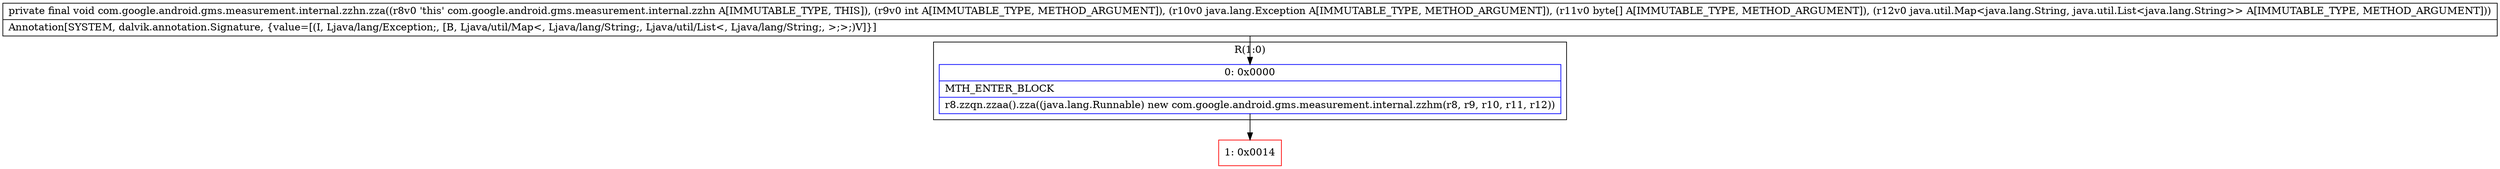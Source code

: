 digraph "CFG forcom.google.android.gms.measurement.internal.zzhn.zza(ILjava\/lang\/Exception;[BLjava\/util\/Map;)V" {
subgraph cluster_Region_1592303773 {
label = "R(1:0)";
node [shape=record,color=blue];
Node_0 [shape=record,label="{0\:\ 0x0000|MTH_ENTER_BLOCK\l|r8.zzqn.zzaa().zza((java.lang.Runnable) new com.google.android.gms.measurement.internal.zzhm(r8, r9, r10, r11, r12))\l}"];
}
Node_1 [shape=record,color=red,label="{1\:\ 0x0014}"];
MethodNode[shape=record,label="{private final void com.google.android.gms.measurement.internal.zzhn.zza((r8v0 'this' com.google.android.gms.measurement.internal.zzhn A[IMMUTABLE_TYPE, THIS]), (r9v0 int A[IMMUTABLE_TYPE, METHOD_ARGUMENT]), (r10v0 java.lang.Exception A[IMMUTABLE_TYPE, METHOD_ARGUMENT]), (r11v0 byte[] A[IMMUTABLE_TYPE, METHOD_ARGUMENT]), (r12v0 java.util.Map\<java.lang.String, java.util.List\<java.lang.String\>\> A[IMMUTABLE_TYPE, METHOD_ARGUMENT]))  | Annotation[SYSTEM, dalvik.annotation.Signature, \{value=[(I, Ljava\/lang\/Exception;, [B, Ljava\/util\/Map\<, Ljava\/lang\/String;, Ljava\/util\/List\<, Ljava\/lang\/String;, \>;\>;)V]\}]\l}"];
MethodNode -> Node_0;
Node_0 -> Node_1;
}

